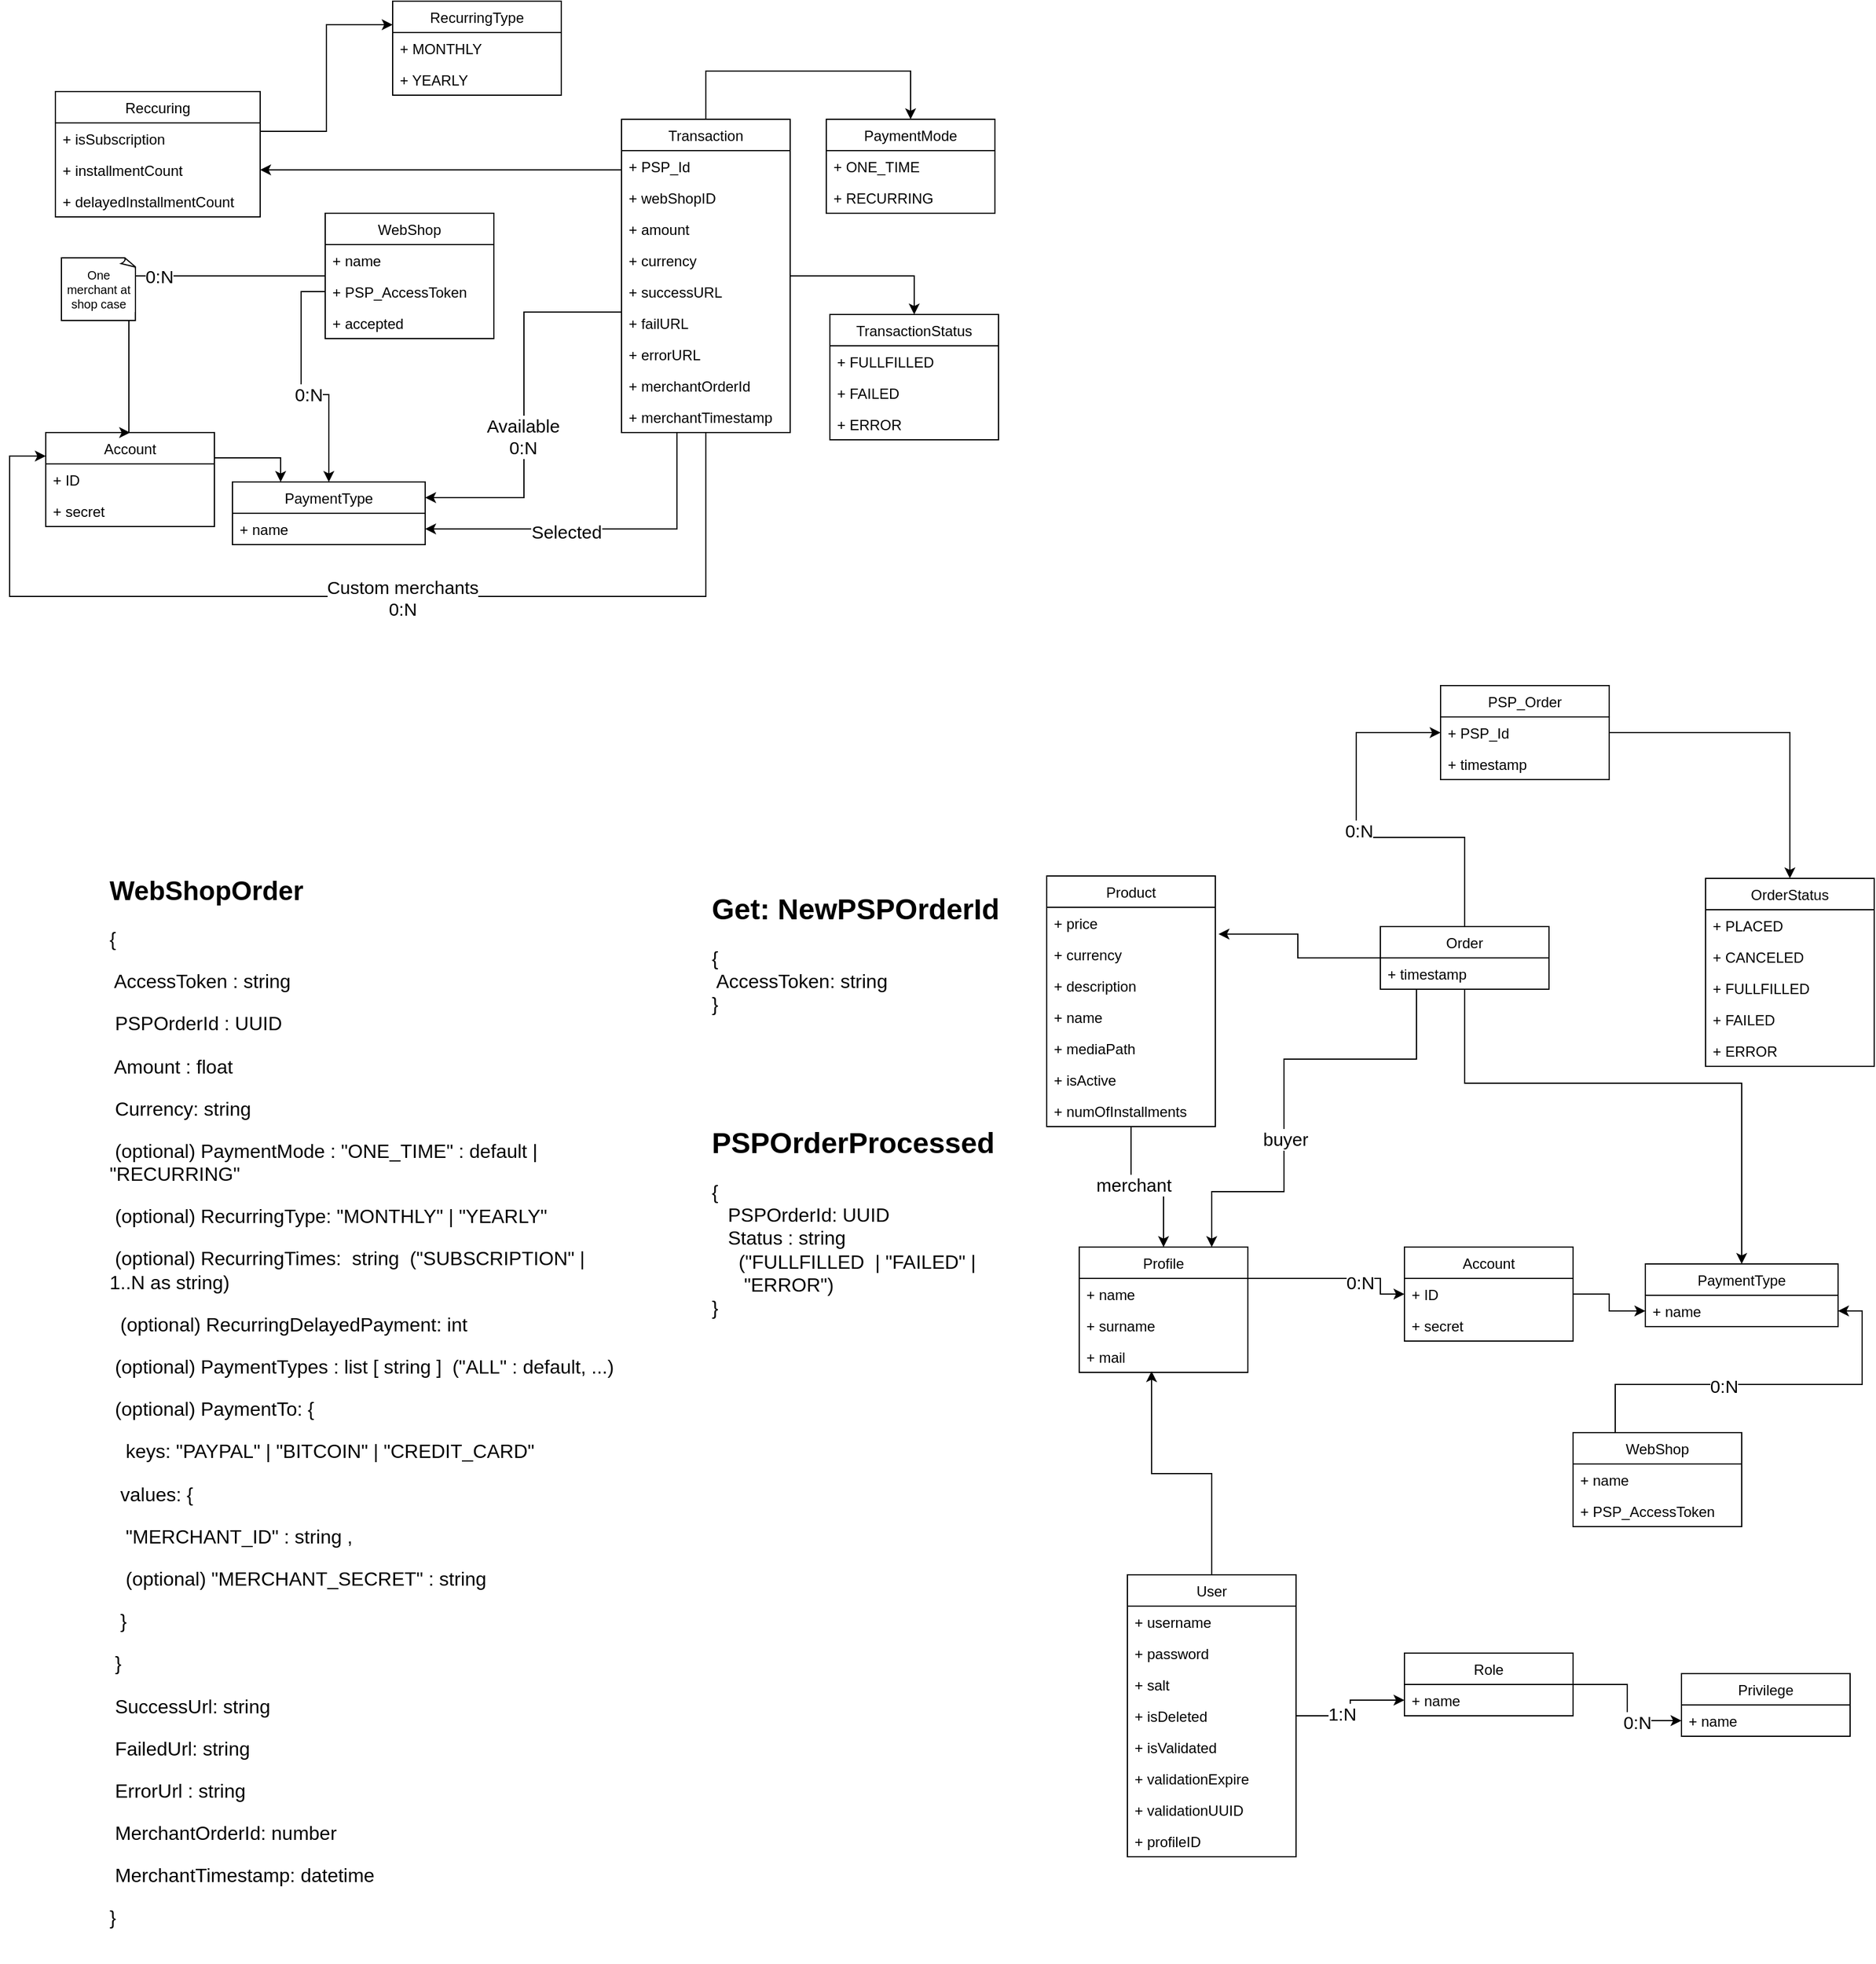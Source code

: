 <mxfile version="15.9.1" type="github">
  <diagram id="UKxVlfVYk1nAeU5848VA" name="Page-1">
    <mxGraphModel dx="1888" dy="1679" grid="0" gridSize="10" guides="1" tooltips="1" connect="1" arrows="1" fold="1" page="1" pageScale="1" pageWidth="850" pageHeight="1100" math="0" shadow="0">
      <root>
        <mxCell id="0" />
        <mxCell id="1" parent="0" />
        <mxCell id="n4Uc8F7M5s01xIE8nHh5-90" style="edgeStyle=orthogonalEdgeStyle;rounded=0;orthogonalLoop=1;jettySize=auto;html=1;entryX=0.5;entryY=0;entryDx=0;entryDy=0;fontSize=15;" parent="1" source="n4Uc8F7M5s01xIE8nHh5-1" target="n4Uc8F7M5s01xIE8nHh5-9" edge="1">
          <mxGeometry relative="1" as="geometry" />
        </mxCell>
        <mxCell id="n4Uc8F7M5s01xIE8nHh5-91" value="merchant" style="edgeLabel;html=1;align=center;verticalAlign=middle;resizable=0;points=[];fontSize=15;" parent="n4Uc8F7M5s01xIE8nHh5-90" vertex="1" connectable="0">
          <mxGeometry x="-0.185" y="2" relative="1" as="geometry">
            <mxPoint as="offset" />
          </mxGeometry>
        </mxCell>
        <mxCell id="n4Uc8F7M5s01xIE8nHh5-1" value="Product" style="swimlane;fontStyle=0;childLayout=stackLayout;horizontal=1;startSize=26;fillColor=none;horizontalStack=0;resizeParent=1;resizeParentMax=0;resizeLast=0;collapsible=1;marginBottom=0;" parent="1" vertex="1">
          <mxGeometry x="23" y="98" width="140" height="208" as="geometry" />
        </mxCell>
        <mxCell id="n4Uc8F7M5s01xIE8nHh5-2" value="+ price" style="text;strokeColor=none;fillColor=none;align=left;verticalAlign=top;spacingLeft=4;spacingRight=4;overflow=hidden;rotatable=0;points=[[0,0.5],[1,0.5]];portConstraint=eastwest;" parent="n4Uc8F7M5s01xIE8nHh5-1" vertex="1">
          <mxGeometry y="26" width="140" height="26" as="geometry" />
        </mxCell>
        <mxCell id="RvIA3ay3EjmCJ0zNyyc8-17" value="+ currency" style="text;strokeColor=none;fillColor=none;align=left;verticalAlign=top;spacingLeft=4;spacingRight=4;overflow=hidden;rotatable=0;points=[[0,0.5],[1,0.5]];portConstraint=eastwest;" parent="n4Uc8F7M5s01xIE8nHh5-1" vertex="1">
          <mxGeometry y="52" width="140" height="26" as="geometry" />
        </mxCell>
        <mxCell id="n4Uc8F7M5s01xIE8nHh5-3" value="+ description" style="text;strokeColor=none;fillColor=none;align=left;verticalAlign=top;spacingLeft=4;spacingRight=4;overflow=hidden;rotatable=0;points=[[0,0.5],[1,0.5]];portConstraint=eastwest;" parent="n4Uc8F7M5s01xIE8nHh5-1" vertex="1">
          <mxGeometry y="78" width="140" height="26" as="geometry" />
        </mxCell>
        <mxCell id="n4Uc8F7M5s01xIE8nHh5-4" value="+ name" style="text;strokeColor=none;fillColor=none;align=left;verticalAlign=top;spacingLeft=4;spacingRight=4;overflow=hidden;rotatable=0;points=[[0,0.5],[1,0.5]];portConstraint=eastwest;" parent="n4Uc8F7M5s01xIE8nHh5-1" vertex="1">
          <mxGeometry y="104" width="140" height="26" as="geometry" />
        </mxCell>
        <mxCell id="n4Uc8F7M5s01xIE8nHh5-30" value="+ mediaPath" style="text;strokeColor=none;fillColor=none;align=left;verticalAlign=top;spacingLeft=4;spacingRight=4;overflow=hidden;rotatable=0;points=[[0,0.5],[1,0.5]];portConstraint=eastwest;" parent="n4Uc8F7M5s01xIE8nHh5-1" vertex="1">
          <mxGeometry y="130" width="140" height="26" as="geometry" />
        </mxCell>
        <mxCell id="n4Uc8F7M5s01xIE8nHh5-31" value="+ isActive" style="text;strokeColor=none;fillColor=none;align=left;verticalAlign=top;spacingLeft=4;spacingRight=4;overflow=hidden;rotatable=0;points=[[0,0.5],[1,0.5]];portConstraint=eastwest;" parent="n4Uc8F7M5s01xIE8nHh5-1" vertex="1">
          <mxGeometry y="156" width="140" height="26" as="geometry" />
        </mxCell>
        <mxCell id="XW6CQLWC-AdJHHsQxZQ6-2" value="+ numOfInstallments" style="text;strokeColor=none;fillColor=none;align=left;verticalAlign=top;spacingLeft=4;spacingRight=4;overflow=hidden;rotatable=0;points=[[0,0.5],[1,0.5]];portConstraint=eastwest;" vertex="1" parent="n4Uc8F7M5s01xIE8nHh5-1">
          <mxGeometry y="182" width="140" height="26" as="geometry" />
        </mxCell>
        <mxCell id="n4Uc8F7M5s01xIE8nHh5-5" value="WebShop" style="swimlane;fontStyle=0;childLayout=stackLayout;horizontal=1;startSize=26;fillColor=none;horizontalStack=0;resizeParent=1;resizeParentMax=0;resizeLast=0;collapsible=1;marginBottom=0;" parent="1" vertex="1">
          <mxGeometry x="460" y="560" width="140" height="78" as="geometry" />
        </mxCell>
        <mxCell id="n4Uc8F7M5s01xIE8nHh5-6" value="+ name" style="text;strokeColor=none;fillColor=none;align=left;verticalAlign=top;spacingLeft=4;spacingRight=4;overflow=hidden;rotatable=0;points=[[0,0.5],[1,0.5]];portConstraint=eastwest;" parent="n4Uc8F7M5s01xIE8nHh5-5" vertex="1">
          <mxGeometry y="26" width="140" height="26" as="geometry" />
        </mxCell>
        <mxCell id="RvIA3ay3EjmCJ0zNyyc8-15" value="+ PSP_AccessToken" style="text;strokeColor=none;fillColor=none;align=left;verticalAlign=top;spacingLeft=4;spacingRight=4;overflow=hidden;rotatable=0;points=[[0,0.5],[1,0.5]];portConstraint=eastwest;" parent="n4Uc8F7M5s01xIE8nHh5-5" vertex="1">
          <mxGeometry y="52" width="140" height="26" as="geometry" />
        </mxCell>
        <mxCell id="n4Uc8F7M5s01xIE8nHh5-78" style="edgeStyle=orthogonalEdgeStyle;rounded=0;orthogonalLoop=1;jettySize=auto;html=1;entryX=0;entryY=0.5;entryDx=0;entryDy=0;" parent="1" source="n4Uc8F7M5s01xIE8nHh5-9" target="n4Uc8F7M5s01xIE8nHh5-25" edge="1">
          <mxGeometry relative="1" as="geometry">
            <Array as="points">
              <mxPoint x="300" y="432" />
            </Array>
          </mxGeometry>
        </mxCell>
        <mxCell id="n4Uc8F7M5s01xIE8nHh5-80" value="&lt;font style=&quot;font-size: 15px&quot;&gt;0:N&lt;/font&gt;" style="edgeLabel;html=1;align=center;verticalAlign=middle;resizable=0;points=[];" parent="n4Uc8F7M5s01xIE8nHh5-78" vertex="1" connectable="0">
          <mxGeometry x="0.291" y="-3" relative="1" as="geometry">
            <mxPoint as="offset" />
          </mxGeometry>
        </mxCell>
        <mxCell id="n4Uc8F7M5s01xIE8nHh5-9" value="Profile" style="swimlane;fontStyle=0;childLayout=stackLayout;horizontal=1;startSize=26;fillColor=none;horizontalStack=0;resizeParent=1;resizeParentMax=0;resizeLast=0;collapsible=1;marginBottom=0;" parent="1" vertex="1">
          <mxGeometry x="50" y="406" width="140" height="104" as="geometry" />
        </mxCell>
        <mxCell id="n4Uc8F7M5s01xIE8nHh5-10" value="+ name" style="text;strokeColor=none;fillColor=none;align=left;verticalAlign=top;spacingLeft=4;spacingRight=4;overflow=hidden;rotatable=0;points=[[0,0.5],[1,0.5]];portConstraint=eastwest;" parent="n4Uc8F7M5s01xIE8nHh5-9" vertex="1">
          <mxGeometry y="26" width="140" height="26" as="geometry" />
        </mxCell>
        <mxCell id="n4Uc8F7M5s01xIE8nHh5-11" value="+ surname" style="text;strokeColor=none;fillColor=none;align=left;verticalAlign=top;spacingLeft=4;spacingRight=4;overflow=hidden;rotatable=0;points=[[0,0.5],[1,0.5]];portConstraint=eastwest;" parent="n4Uc8F7M5s01xIE8nHh5-9" vertex="1">
          <mxGeometry y="52" width="140" height="26" as="geometry" />
        </mxCell>
        <mxCell id="n4Uc8F7M5s01xIE8nHh5-32" value="+ mail" style="text;strokeColor=none;fillColor=none;align=left;verticalAlign=top;spacingLeft=4;spacingRight=4;overflow=hidden;rotatable=0;points=[[0,0.5],[1,0.5]];portConstraint=eastwest;" parent="n4Uc8F7M5s01xIE8nHh5-9" vertex="1">
          <mxGeometry y="78" width="140" height="26" as="geometry" />
        </mxCell>
        <mxCell id="n4Uc8F7M5s01xIE8nHh5-93" style="edgeStyle=orthogonalEdgeStyle;rounded=0;orthogonalLoop=1;jettySize=auto;html=1;fontSize=15;" parent="1" source="n4Uc8F7M5s01xIE8nHh5-17" edge="1">
          <mxGeometry relative="1" as="geometry">
            <mxPoint x="160" y="406" as="targetPoint" />
            <Array as="points">
              <mxPoint x="330" y="250" />
              <mxPoint x="220" y="250" />
              <mxPoint x="220" y="360" />
              <mxPoint x="160" y="360" />
            </Array>
          </mxGeometry>
        </mxCell>
        <mxCell id="n4Uc8F7M5s01xIE8nHh5-94" value="buyer" style="edgeLabel;html=1;align=center;verticalAlign=middle;resizable=0;points=[];fontSize=15;" parent="n4Uc8F7M5s01xIE8nHh5-93" vertex="1" connectable="0">
          <mxGeometry x="0.218" y="1" relative="1" as="geometry">
            <mxPoint as="offset" />
          </mxGeometry>
        </mxCell>
        <mxCell id="n4Uc8F7M5s01xIE8nHh5-115" style="edgeStyle=orthogonalEdgeStyle;rounded=0;orthogonalLoop=1;jettySize=auto;html=1;entryX=0.5;entryY=0;entryDx=0;entryDy=0;fontSize=15;" parent="1" source="n4Uc8F7M5s01xIE8nHh5-17" target="n4Uc8F7M5s01xIE8nHh5-21" edge="1">
          <mxGeometry relative="1" as="geometry">
            <Array as="points">
              <mxPoint x="370" y="270" />
              <mxPoint x="600" y="270" />
            </Array>
          </mxGeometry>
        </mxCell>
        <mxCell id="5tpcHCuhw4KkP-4gjfUr-6" style="edgeStyle=orthogonalEdgeStyle;rounded=0;orthogonalLoop=1;jettySize=auto;html=1;entryX=0;entryY=0.5;entryDx=0;entryDy=0;" parent="1" source="n4Uc8F7M5s01xIE8nHh5-17" target="5tpcHCuhw4KkP-4gjfUr-2" edge="1">
          <mxGeometry relative="1" as="geometry">
            <Array as="points">
              <mxPoint x="370" y="66" />
              <mxPoint x="280" y="66" />
              <mxPoint x="280" y="-21" />
            </Array>
          </mxGeometry>
        </mxCell>
        <mxCell id="5tpcHCuhw4KkP-4gjfUr-7" value="&lt;font style=&quot;font-size: 15px&quot;&gt;0:N&lt;/font&gt;" style="edgeLabel;html=1;align=center;verticalAlign=middle;resizable=0;points=[];" parent="5tpcHCuhw4KkP-4gjfUr-6" vertex="1" connectable="0">
          <mxGeometry x="0.06" y="-2" relative="1" as="geometry">
            <mxPoint as="offset" />
          </mxGeometry>
        </mxCell>
        <mxCell id="XW6CQLWC-AdJHHsQxZQ6-3" style="edgeStyle=orthogonalEdgeStyle;rounded=0;orthogonalLoop=1;jettySize=auto;html=1;entryX=1.019;entryY=-0.146;entryDx=0;entryDy=0;entryPerimeter=0;" edge="1" parent="1" source="n4Uc8F7M5s01xIE8nHh5-17" target="RvIA3ay3EjmCJ0zNyyc8-17">
          <mxGeometry relative="1" as="geometry" />
        </mxCell>
        <mxCell id="n4Uc8F7M5s01xIE8nHh5-17" value="Order" style="swimlane;fontStyle=0;childLayout=stackLayout;horizontal=1;startSize=26;fillColor=none;horizontalStack=0;resizeParent=1;resizeParentMax=0;resizeLast=0;collapsible=1;marginBottom=0;" parent="1" vertex="1">
          <mxGeometry x="300" y="140" width="140" height="52" as="geometry" />
        </mxCell>
        <mxCell id="n4Uc8F7M5s01xIE8nHh5-18" value="+ timestamp" style="text;strokeColor=none;fillColor=none;align=left;verticalAlign=top;spacingLeft=4;spacingRight=4;overflow=hidden;rotatable=0;points=[[0,0.5],[1,0.5]];portConstraint=eastwest;" parent="n4Uc8F7M5s01xIE8nHh5-17" vertex="1">
          <mxGeometry y="26" width="140" height="26" as="geometry" />
        </mxCell>
        <mxCell id="n4Uc8F7M5s01xIE8nHh5-21" value="PaymentType" style="swimlane;fontStyle=0;childLayout=stackLayout;horizontal=1;startSize=26;fillColor=none;horizontalStack=0;resizeParent=1;resizeParentMax=0;resizeLast=0;collapsible=1;marginBottom=0;" parent="1" vertex="1">
          <mxGeometry x="520" y="420" width="160" height="52" as="geometry" />
        </mxCell>
        <mxCell id="n4Uc8F7M5s01xIE8nHh5-22" value="+ name" style="text;strokeColor=none;fillColor=none;align=left;verticalAlign=top;spacingLeft=4;spacingRight=4;overflow=hidden;rotatable=0;points=[[0,0.5],[1,0.5]];portConstraint=eastwest;" parent="n4Uc8F7M5s01xIE8nHh5-21" vertex="1">
          <mxGeometry y="26" width="160" height="26" as="geometry" />
        </mxCell>
        <mxCell id="n4Uc8F7M5s01xIE8nHh5-113" style="edgeStyle=orthogonalEdgeStyle;rounded=0;orthogonalLoop=1;jettySize=auto;html=1;entryX=0;entryY=0.5;entryDx=0;entryDy=0;fontSize=15;" parent="1" source="n4Uc8F7M5s01xIE8nHh5-25" target="n4Uc8F7M5s01xIE8nHh5-22" edge="1">
          <mxGeometry relative="1" as="geometry" />
        </mxCell>
        <mxCell id="n4Uc8F7M5s01xIE8nHh5-25" value="Account" style="swimlane;fontStyle=0;childLayout=stackLayout;horizontal=1;startSize=26;fillColor=none;horizontalStack=0;resizeParent=1;resizeParentMax=0;resizeLast=0;collapsible=1;marginBottom=0;" parent="1" vertex="1">
          <mxGeometry x="320" y="406" width="140" height="78" as="geometry" />
        </mxCell>
        <mxCell id="n4Uc8F7M5s01xIE8nHh5-26" value="+ ID" style="text;strokeColor=none;fillColor=none;align=left;verticalAlign=top;spacingLeft=4;spacingRight=4;overflow=hidden;rotatable=0;points=[[0,0.5],[1,0.5]];portConstraint=eastwest;" parent="n4Uc8F7M5s01xIE8nHh5-25" vertex="1">
          <mxGeometry y="26" width="140" height="26" as="geometry" />
        </mxCell>
        <mxCell id="RvIA3ay3EjmCJ0zNyyc8-16" value="+ secret" style="text;strokeColor=none;fillColor=none;align=left;verticalAlign=top;spacingLeft=4;spacingRight=4;overflow=hidden;rotatable=0;points=[[0,0.5],[1,0.5]];portConstraint=eastwest;" parent="n4Uc8F7M5s01xIE8nHh5-25" vertex="1">
          <mxGeometry y="52" width="140" height="26" as="geometry" />
        </mxCell>
        <mxCell id="n4Uc8F7M5s01xIE8nHh5-61" style="edgeStyle=orthogonalEdgeStyle;rounded=0;orthogonalLoop=1;jettySize=auto;html=1;entryX=0;entryY=0.5;entryDx=0;entryDy=0;" parent="1" source="n4Uc8F7M5s01xIE8nHh5-33" target="n4Uc8F7M5s01xIE8nHh5-38" edge="1">
          <mxGeometry relative="1" as="geometry" />
        </mxCell>
        <mxCell id="n4Uc8F7M5s01xIE8nHh5-112" value="1:N" style="edgeLabel;html=1;align=center;verticalAlign=middle;resizable=0;points=[];fontSize=15;" parent="n4Uc8F7M5s01xIE8nHh5-61" vertex="1" connectable="0">
          <mxGeometry x="-0.261" y="2" relative="1" as="geometry">
            <mxPoint as="offset" />
          </mxGeometry>
        </mxCell>
        <mxCell id="n4Uc8F7M5s01xIE8nHh5-77" style="edgeStyle=orthogonalEdgeStyle;rounded=0;orthogonalLoop=1;jettySize=auto;html=1;entryX=0.429;entryY=0.962;entryDx=0;entryDy=0;entryPerimeter=0;" parent="1" source="n4Uc8F7M5s01xIE8nHh5-33" target="n4Uc8F7M5s01xIE8nHh5-32" edge="1">
          <mxGeometry relative="1" as="geometry" />
        </mxCell>
        <mxCell id="n4Uc8F7M5s01xIE8nHh5-33" value="User" style="swimlane;fontStyle=0;childLayout=stackLayout;horizontal=1;startSize=26;fillColor=none;horizontalStack=0;resizeParent=1;resizeParentMax=0;resizeLast=0;collapsible=1;marginBottom=0;" parent="1" vertex="1">
          <mxGeometry x="90" y="678" width="140" height="234" as="geometry" />
        </mxCell>
        <mxCell id="n4Uc8F7M5s01xIE8nHh5-34" value="+ username" style="text;strokeColor=none;fillColor=none;align=left;verticalAlign=top;spacingLeft=4;spacingRight=4;overflow=hidden;rotatable=0;points=[[0,0.5],[1,0.5]];portConstraint=eastwest;" parent="n4Uc8F7M5s01xIE8nHh5-33" vertex="1">
          <mxGeometry y="26" width="140" height="26" as="geometry" />
        </mxCell>
        <mxCell id="n4Uc8F7M5s01xIE8nHh5-35" value="+ password" style="text;strokeColor=none;fillColor=none;align=left;verticalAlign=top;spacingLeft=4;spacingRight=4;overflow=hidden;rotatable=0;points=[[0,0.5],[1,0.5]];portConstraint=eastwest;" parent="n4Uc8F7M5s01xIE8nHh5-33" vertex="1">
          <mxGeometry y="52" width="140" height="26" as="geometry" />
        </mxCell>
        <mxCell id="n4Uc8F7M5s01xIE8nHh5-52" value="+ salt" style="text;strokeColor=none;fillColor=none;align=left;verticalAlign=top;spacingLeft=4;spacingRight=4;overflow=hidden;rotatable=0;points=[[0,0.5],[1,0.5]];portConstraint=eastwest;" parent="n4Uc8F7M5s01xIE8nHh5-33" vertex="1">
          <mxGeometry y="78" width="140" height="26" as="geometry" />
        </mxCell>
        <mxCell id="n4Uc8F7M5s01xIE8nHh5-36" value="+ isDeleted" style="text;strokeColor=none;fillColor=none;align=left;verticalAlign=top;spacingLeft=4;spacingRight=4;overflow=hidden;rotatable=0;points=[[0,0.5],[1,0.5]];portConstraint=eastwest;" parent="n4Uc8F7M5s01xIE8nHh5-33" vertex="1">
          <mxGeometry y="104" width="140" height="26" as="geometry" />
        </mxCell>
        <mxCell id="XW6CQLWC-AdJHHsQxZQ6-1" value="+ isValidated" style="text;strokeColor=none;fillColor=none;align=left;verticalAlign=top;spacingLeft=4;spacingRight=4;overflow=hidden;rotatable=0;points=[[0,0.5],[1,0.5]];portConstraint=eastwest;" vertex="1" parent="n4Uc8F7M5s01xIE8nHh5-33">
          <mxGeometry y="130" width="140" height="26" as="geometry" />
        </mxCell>
        <mxCell id="n4Uc8F7M5s01xIE8nHh5-53" value="+ validationExpire" style="text;strokeColor=none;fillColor=none;align=left;verticalAlign=top;spacingLeft=4;spacingRight=4;overflow=hidden;rotatable=0;points=[[0,0.5],[1,0.5]];portConstraint=eastwest;" parent="n4Uc8F7M5s01xIE8nHh5-33" vertex="1">
          <mxGeometry y="156" width="140" height="26" as="geometry" />
        </mxCell>
        <mxCell id="n4Uc8F7M5s01xIE8nHh5-54" value="+ validationUUID" style="text;strokeColor=none;fillColor=none;align=left;verticalAlign=top;spacingLeft=4;spacingRight=4;overflow=hidden;rotatable=0;points=[[0,0.5],[1,0.5]];portConstraint=eastwest;" parent="n4Uc8F7M5s01xIE8nHh5-33" vertex="1">
          <mxGeometry y="182" width="140" height="26" as="geometry" />
        </mxCell>
        <mxCell id="n4Uc8F7M5s01xIE8nHh5-67" value="+ profileID" style="text;strokeColor=none;fillColor=none;align=left;verticalAlign=top;spacingLeft=4;spacingRight=4;overflow=hidden;rotatable=0;points=[[0,0.5],[1,0.5]];portConstraint=eastwest;" parent="n4Uc8F7M5s01xIE8nHh5-33" vertex="1">
          <mxGeometry y="208" width="140" height="26" as="geometry" />
        </mxCell>
        <mxCell id="n4Uc8F7M5s01xIE8nHh5-60" style="edgeStyle=orthogonalEdgeStyle;rounded=0;orthogonalLoop=1;jettySize=auto;html=1;entryX=0;entryY=0.5;entryDx=0;entryDy=0;" parent="1" source="n4Uc8F7M5s01xIE8nHh5-37" target="n4Uc8F7M5s01xIE8nHh5-42" edge="1">
          <mxGeometry relative="1" as="geometry" />
        </mxCell>
        <mxCell id="n4Uc8F7M5s01xIE8nHh5-82" value="0:N" style="edgeLabel;html=1;align=center;verticalAlign=middle;resizable=0;points=[];fontSize=15;" parent="n4Uc8F7M5s01xIE8nHh5-60" vertex="1" connectable="0">
          <mxGeometry x="0.378" y="-1" relative="1" as="geometry">
            <mxPoint as="offset" />
          </mxGeometry>
        </mxCell>
        <mxCell id="n4Uc8F7M5s01xIE8nHh5-37" value="Role" style="swimlane;fontStyle=0;childLayout=stackLayout;horizontal=1;startSize=26;fillColor=none;horizontalStack=0;resizeParent=1;resizeParentMax=0;resizeLast=0;collapsible=1;marginBottom=0;" parent="1" vertex="1">
          <mxGeometry x="320" y="743" width="140" height="52" as="geometry" />
        </mxCell>
        <mxCell id="n4Uc8F7M5s01xIE8nHh5-38" value="+ name" style="text;strokeColor=none;fillColor=none;align=left;verticalAlign=top;spacingLeft=4;spacingRight=4;overflow=hidden;rotatable=0;points=[[0,0.5],[1,0.5]];portConstraint=eastwest;" parent="n4Uc8F7M5s01xIE8nHh5-37" vertex="1">
          <mxGeometry y="26" width="140" height="26" as="geometry" />
        </mxCell>
        <mxCell id="n4Uc8F7M5s01xIE8nHh5-41" value="Privilege" style="swimlane;fontStyle=0;childLayout=stackLayout;horizontal=1;startSize=26;fillColor=none;horizontalStack=0;resizeParent=1;resizeParentMax=0;resizeLast=0;collapsible=1;marginBottom=0;" parent="1" vertex="1">
          <mxGeometry x="550" y="760" width="140" height="52" as="geometry" />
        </mxCell>
        <mxCell id="n4Uc8F7M5s01xIE8nHh5-42" value="+ name" style="text;strokeColor=none;fillColor=none;align=left;verticalAlign=top;spacingLeft=4;spacingRight=4;overflow=hidden;rotatable=0;points=[[0,0.5],[1,0.5]];portConstraint=eastwest;" parent="n4Uc8F7M5s01xIE8nHh5-41" vertex="1">
          <mxGeometry y="26" width="140" height="26" as="geometry" />
        </mxCell>
        <mxCell id="n4Uc8F7M5s01xIE8nHh5-95" value="OrderStatus" style="swimlane;fontStyle=0;childLayout=stackLayout;horizontal=1;startSize=26;fillColor=none;horizontalStack=0;resizeParent=1;resizeParentMax=0;resizeLast=0;collapsible=1;marginBottom=0;fontSize=12;" parent="1" vertex="1">
          <mxGeometry x="570" y="100" width="140" height="156" as="geometry" />
        </mxCell>
        <mxCell id="n4Uc8F7M5s01xIE8nHh5-96" value="+ PLACED" style="text;strokeColor=none;fillColor=none;align=left;verticalAlign=top;spacingLeft=4;spacingRight=4;overflow=hidden;rotatable=0;points=[[0,0.5],[1,0.5]];portConstraint=eastwest;fontSize=12;" parent="n4Uc8F7M5s01xIE8nHh5-95" vertex="1">
          <mxGeometry y="26" width="140" height="26" as="geometry" />
        </mxCell>
        <mxCell id="n4Uc8F7M5s01xIE8nHh5-98" value="+ CANCELED" style="text;strokeColor=none;fillColor=none;align=left;verticalAlign=top;spacingLeft=4;spacingRight=4;overflow=hidden;rotatable=0;points=[[0,0.5],[1,0.5]];portConstraint=eastwest;fontSize=12;" parent="n4Uc8F7M5s01xIE8nHh5-95" vertex="1">
          <mxGeometry y="52" width="140" height="26" as="geometry" />
        </mxCell>
        <mxCell id="n4Uc8F7M5s01xIE8nHh5-97" value="+ FULLFILLED" style="text;strokeColor=none;fillColor=none;align=left;verticalAlign=top;spacingLeft=4;spacingRight=4;overflow=hidden;rotatable=0;points=[[0,0.5],[1,0.5]];portConstraint=eastwest;fontSize=12;" parent="n4Uc8F7M5s01xIE8nHh5-95" vertex="1">
          <mxGeometry y="78" width="140" height="26" as="geometry" />
        </mxCell>
        <mxCell id="RvIA3ay3EjmCJ0zNyyc8-18" value="+ FAILED" style="text;strokeColor=none;fillColor=none;align=left;verticalAlign=top;spacingLeft=4;spacingRight=4;overflow=hidden;rotatable=0;points=[[0,0.5],[1,0.5]];portConstraint=eastwest;fontSize=12;" parent="n4Uc8F7M5s01xIE8nHh5-95" vertex="1">
          <mxGeometry y="104" width="140" height="26" as="geometry" />
        </mxCell>
        <mxCell id="RvIA3ay3EjmCJ0zNyyc8-22" value="+ ERROR" style="text;strokeColor=none;fillColor=none;align=left;verticalAlign=top;spacingLeft=4;spacingRight=4;overflow=hidden;rotatable=0;points=[[0,0.5],[1,0.5]];portConstraint=eastwest;fontSize=12;" parent="n4Uc8F7M5s01xIE8nHh5-95" vertex="1">
          <mxGeometry y="130" width="140" height="26" as="geometry" />
        </mxCell>
        <mxCell id="n4Uc8F7M5s01xIE8nHh5-114" style="edgeStyle=orthogonalEdgeStyle;rounded=0;orthogonalLoop=1;jettySize=auto;html=1;entryX=1;entryY=0.5;entryDx=0;entryDy=0;fontSize=15;exitX=0.25;exitY=0;exitDx=0;exitDy=0;" parent="1" source="n4Uc8F7M5s01xIE8nHh5-5" target="n4Uc8F7M5s01xIE8nHh5-22" edge="1">
          <mxGeometry relative="1" as="geometry">
            <Array as="points">
              <mxPoint x="495" y="520" />
              <mxPoint x="700" y="520" />
              <mxPoint x="700" y="459" />
            </Array>
          </mxGeometry>
        </mxCell>
        <mxCell id="n4Uc8F7M5s01xIE8nHh5-117" value="0:N" style="edgeLabel;html=1;align=center;verticalAlign=middle;resizable=0;points=[];fontSize=15;" parent="n4Uc8F7M5s01xIE8nHh5-114" vertex="1" connectable="0">
          <mxGeometry x="-0.202" y="-1" relative="1" as="geometry">
            <mxPoint as="offset" />
          </mxGeometry>
        </mxCell>
        <mxCell id="RvIA3ay3EjmCJ0zNyyc8-10" value="&lt;h1&gt;&lt;font style=&quot;font-size: 22px&quot;&gt;WebShopOrder&amp;nbsp;&lt;/font&gt;&lt;/h1&gt;&lt;p style=&quot;font-size: 16px&quot;&gt;&lt;font style=&quot;font-size: 16px&quot;&gt;{&lt;/font&gt;&lt;/p&gt;&lt;p style=&quot;font-size: 16px&quot;&gt;&lt;font style=&quot;font-size: 16px&quot;&gt;&lt;span style=&quot;white-space: pre&quot;&gt; &lt;/span&gt;AccessToken : string&lt;br&gt;&lt;/font&gt;&lt;/p&gt;&lt;p style=&quot;font-size: 16px&quot;&gt;&lt;font style=&quot;font-size: 16px&quot;&gt;&lt;span style=&quot;white-space: pre&quot;&gt; &lt;/span&gt;PSPOrderId : UUID&lt;br&gt;&lt;/font&gt;&lt;/p&gt;&lt;p style=&quot;font-size: 16px&quot;&gt;&lt;span style=&quot;white-space: pre&quot;&gt; &lt;/span&gt;Amount : float&lt;br&gt;&lt;/p&gt;&lt;p style=&quot;font-size: 16px&quot;&gt;&lt;span style=&quot;white-space: pre&quot;&gt; &lt;/span&gt;Currency: string&lt;br&gt;&lt;/p&gt;&lt;p style=&quot;font-size: 16px&quot;&gt;&lt;span style=&quot;white-space: pre&quot;&gt; &lt;/span&gt;(optional) PaymentMode : &quot;ONE_TIME&quot; : default | &quot;RECURRING&quot;&amp;nbsp;&lt;br&gt;&lt;/p&gt;&lt;p style=&quot;font-size: 16px&quot;&gt;&lt;span style=&quot;white-space: pre&quot;&gt; &lt;/span&gt;(optional) RecurringType: &quot;MONTHLY&quot; |&amp;nbsp;&lt;span&gt;&quot;YEARLY&quot;&lt;/span&gt;&lt;/p&gt;&lt;p style=&quot;font-size: 16px&quot;&gt;&lt;span&gt;&lt;span style=&quot;white-space: pre&quot;&gt; &lt;/span&gt;(optional) RecurringTimes:&amp;nbsp; string &lt;span style=&quot;white-space: pre&quot;&gt; &lt;/span&gt;(&quot;SUBSCRIPTION&quot; |&amp;nbsp; 1..N as string)&lt;br&gt;&lt;/span&gt;&lt;/p&gt;&lt;p style=&quot;font-size: 16px&quot;&gt;&lt;span&gt;&amp;nbsp; (optional) RecurringDelayedPayment: int&amp;nbsp;&lt;/span&gt;&lt;/p&gt;&lt;p style=&quot;font-size: 16px&quot;&gt;&lt;span&gt;&lt;span style=&quot;white-space: pre&quot;&gt; &lt;/span&gt;(optional) PaymentTypes : list [ string ] &lt;span style=&quot;white-space: pre&quot;&gt; &lt;/span&gt;(&quot;ALL&quot; : default, ...)&lt;/span&gt;&lt;/p&gt;&lt;p style=&quot;font-size: 16px&quot;&gt;&lt;span&gt;&lt;span style=&quot;white-space: pre&quot;&gt; &lt;/span&gt;(optional) PaymentTo: {&lt;br&gt;&lt;/span&gt;&lt;/p&gt;&lt;p style=&quot;font-size: 16px&quot;&gt;&lt;span&gt;&lt;span style=&quot;white-space: pre&quot;&gt; &lt;/span&gt;&lt;span style=&quot;white-space: pre&quot;&gt; &lt;/span&gt;&amp;nbsp;keys: &quot;PAYPAL&quot; | &quot;BITCOIN&quot; | &quot;CREDIT_CARD&quot;&lt;br&gt;&lt;/span&gt;&lt;/p&gt;&lt;p style=&quot;font-size: 16px&quot;&gt;&lt;span&gt;&lt;span style=&quot;white-space: pre&quot;&gt; &lt;/span&gt;&lt;span style=&quot;white-space: pre&quot;&gt; &lt;/span&gt;values: {&lt;br&gt;&lt;/span&gt;&lt;/p&gt;&lt;p style=&quot;font-size: 16px&quot;&gt;&lt;span&gt;&lt;span style=&quot;white-space: pre&quot;&gt; &lt;/span&gt;&lt;span style=&quot;white-space: pre&quot;&gt; &lt;/span&gt;&lt;span style=&quot;white-space: pre&quot;&gt; &lt;/span&gt;&quot;MERCHANT_ID&quot; : string ,&lt;br&gt;&lt;/span&gt;&lt;/p&gt;&lt;p style=&quot;font-size: 16px&quot;&gt;&lt;span&gt;&lt;span style=&quot;white-space: pre&quot;&gt; &lt;/span&gt;&lt;span style=&quot;white-space: pre&quot;&gt; &lt;/span&gt;&lt;span style=&quot;white-space: pre&quot;&gt; &lt;/span&gt;(optional) &quot;MERCHANT_SECRET&quot; : string&lt;br&gt;&lt;/span&gt;&lt;/p&gt;&lt;p style=&quot;font-size: 16px&quot;&gt;&lt;span&gt;&lt;span style=&quot;white-space: pre&quot;&gt; &lt;/span&gt;&lt;span style=&quot;white-space: pre&quot;&gt; &lt;/span&gt;}&lt;br&gt;&lt;/span&gt;&lt;/p&gt;&lt;p style=&quot;font-size: 16px&quot;&gt;&lt;span&gt;&lt;span style=&quot;white-space: pre&quot;&gt; &lt;/span&gt;}&lt;br&gt;&lt;/span&gt;&lt;/p&gt;&lt;p style=&quot;font-size: 16px&quot;&gt;&lt;span&gt;&lt;span style=&quot;white-space: pre&quot;&gt; &lt;/span&gt;SuccessUrl: string&lt;br&gt;&lt;/span&gt;&lt;/p&gt;&lt;p style=&quot;font-size: 16px&quot;&gt;&lt;span&gt;&lt;span style=&quot;white-space: pre&quot;&gt; &lt;/span&gt;FailedUrl: string&lt;br&gt;&lt;/span&gt;&lt;/p&gt;&lt;p style=&quot;font-size: 16px&quot;&gt;&lt;span&gt;&lt;span style=&quot;white-space: pre&quot;&gt; &lt;/span&gt;ErrorUrl : string&lt;br&gt;&lt;/span&gt;&lt;/p&gt;&lt;p style=&quot;font-size: 16px&quot;&gt;&lt;span&gt;&lt;span style=&quot;white-space: pre&quot;&gt; &lt;/span&gt;MerchantOrderId: number&lt;br&gt;&lt;/span&gt;&lt;/p&gt;&lt;p style=&quot;font-size: 16px&quot;&gt;&lt;span&gt;&lt;span style=&quot;white-space: pre&quot;&gt; &lt;/span&gt;MerchantTimestamp: datetime&lt;br&gt;&lt;/span&gt;&lt;/p&gt;&lt;p style=&quot;font-size: 16px&quot;&gt;&lt;font style=&quot;font-size: 16px&quot;&gt;}&lt;/font&gt;&lt;/p&gt;" style="text;html=1;strokeColor=none;fillColor=none;spacing=5;spacingTop=-20;whiteSpace=wrap;overflow=hidden;rounded=0;" parent="1" vertex="1">
          <mxGeometry x="-760" y="90" width="430" height="910" as="geometry" />
        </mxCell>
        <mxCell id="RvIA3ay3EjmCJ0zNyyc8-11" value="&lt;h1 style=&quot;font-size: 24px&quot;&gt;Get: NewPSPOrderId&lt;/h1&gt;&lt;div&gt;{&lt;/div&gt;&lt;div&gt;&lt;span style=&quot;white-space: pre&quot;&gt; &lt;/span&gt;AccessToken: string&lt;br&gt;&lt;/div&gt;&lt;div&gt;}&lt;/div&gt;" style="text;html=1;strokeColor=none;fillColor=none;spacing=5;spacingTop=-20;whiteSpace=wrap;overflow=hidden;rounded=0;fontSize=16;" parent="1" vertex="1">
          <mxGeometry x="-260" y="106" width="250" height="134" as="geometry" />
        </mxCell>
        <mxCell id="RvIA3ay3EjmCJ0zNyyc8-13" value="&lt;h1 style=&quot;font-size: 24px&quot;&gt;PSPOrderProcessed&lt;/h1&gt;&lt;div&gt;{&lt;/div&gt;&lt;div&gt;&lt;span style=&quot;white-space: pre&quot;&gt;   &lt;/span&gt;PSPOrderId: UUID&lt;br&gt;&lt;/div&gt;&lt;div&gt;&lt;span style=&quot;white-space: pre&quot;&gt;   &lt;/span&gt;Status : string &lt;span style=&quot;white-space: pre&quot;&gt;     &lt;/span&gt;(&quot;FULLFILLED&amp;nbsp;&amp;nbsp;|&amp;nbsp;&quot;FAILED&quot; | &lt;span style=&quot;white-space: pre&quot;&gt; &lt;/span&gt;&lt;span style=&quot;white-space: pre&quot;&gt;     &lt;/span&gt;&quot;ERROR&quot;)&lt;/div&gt;&lt;div&gt;}&lt;/div&gt;" style="text;html=1;strokeColor=none;fillColor=none;spacing=5;spacingTop=-20;whiteSpace=wrap;overflow=hidden;rounded=0;fontSize=16;" parent="1" vertex="1">
          <mxGeometry x="-260" y="300" width="260" height="180" as="geometry" />
        </mxCell>
        <mxCell id="5tpcHCuhw4KkP-4gjfUr-5" style="edgeStyle=orthogonalEdgeStyle;rounded=0;orthogonalLoop=1;jettySize=auto;html=1;entryX=0.5;entryY=0;entryDx=0;entryDy=0;" parent="1" source="5tpcHCuhw4KkP-4gjfUr-1" target="n4Uc8F7M5s01xIE8nHh5-95" edge="1">
          <mxGeometry relative="1" as="geometry" />
        </mxCell>
        <mxCell id="5tpcHCuhw4KkP-4gjfUr-1" value="PSP_Order" style="swimlane;fontStyle=0;childLayout=stackLayout;horizontal=1;startSize=26;fillColor=none;horizontalStack=0;resizeParent=1;resizeParentMax=0;resizeLast=0;collapsible=1;marginBottom=0;" parent="1" vertex="1">
          <mxGeometry x="350" y="-60" width="140" height="78" as="geometry" />
        </mxCell>
        <mxCell id="5tpcHCuhw4KkP-4gjfUr-2" value="+ PSP_Id" style="text;strokeColor=none;fillColor=none;align=left;verticalAlign=top;spacingLeft=4;spacingRight=4;overflow=hidden;rotatable=0;points=[[0,0.5],[1,0.5]];portConstraint=eastwest;" parent="5tpcHCuhw4KkP-4gjfUr-1" vertex="1">
          <mxGeometry y="26" width="140" height="26" as="geometry" />
        </mxCell>
        <mxCell id="5tpcHCuhw4KkP-4gjfUr-8" value="+ timestamp" style="text;strokeColor=none;fillColor=none;align=left;verticalAlign=top;spacingLeft=4;spacingRight=4;overflow=hidden;rotatable=0;points=[[0,0.5],[1,0.5]];portConstraint=eastwest;" parent="5tpcHCuhw4KkP-4gjfUr-1" vertex="1">
          <mxGeometry y="52" width="140" height="26" as="geometry" />
        </mxCell>
        <mxCell id="5tpcHCuhw4KkP-4gjfUr-38" style="edgeStyle=orthogonalEdgeStyle;rounded=0;orthogonalLoop=1;jettySize=auto;html=1;entryX=0.5;entryY=0;entryDx=0;entryDy=0;fontSize=15;" parent="1" source="5tpcHCuhw4KkP-4gjfUr-20" target="5tpcHCuhw4KkP-4gjfUr-33" edge="1">
          <mxGeometry relative="1" as="geometry">
            <Array as="points">
              <mxPoint x="-739" y="-400" />
              <mxPoint x="-739" y="-270" />
            </Array>
          </mxGeometry>
        </mxCell>
        <mxCell id="5tpcHCuhw4KkP-4gjfUr-41" value="0:N" style="edgeLabel;html=1;align=center;verticalAlign=middle;resizable=0;points=[];fontSize=15;" parent="5tpcHCuhw4KkP-4gjfUr-38" vertex="1" connectable="0">
          <mxGeometry x="0.103" y="3" relative="1" as="geometry">
            <mxPoint x="24" y="-3" as="offset" />
          </mxGeometry>
        </mxCell>
        <mxCell id="5tpcHCuhw4KkP-4gjfUr-20" value="WebShop" style="swimlane;fontStyle=0;childLayout=stackLayout;horizontal=1;startSize=26;fillColor=none;horizontalStack=0;resizeParent=1;resizeParentMax=0;resizeLast=0;collapsible=1;marginBottom=0;" parent="1" vertex="1">
          <mxGeometry x="-576" y="-452" width="140" height="104" as="geometry" />
        </mxCell>
        <mxCell id="5tpcHCuhw4KkP-4gjfUr-21" value="+ name" style="text;strokeColor=none;fillColor=none;align=left;verticalAlign=top;spacingLeft=4;spacingRight=4;overflow=hidden;rotatable=0;points=[[0,0.5],[1,0.5]];portConstraint=eastwest;" parent="5tpcHCuhw4KkP-4gjfUr-20" vertex="1">
          <mxGeometry y="26" width="140" height="26" as="geometry" />
        </mxCell>
        <mxCell id="5tpcHCuhw4KkP-4gjfUr-22" value="+ PSP_AccessToken" style="text;strokeColor=none;fillColor=none;align=left;verticalAlign=top;spacingLeft=4;spacingRight=4;overflow=hidden;rotatable=0;points=[[0,0.5],[1,0.5]];portConstraint=eastwest;" parent="5tpcHCuhw4KkP-4gjfUr-20" vertex="1">
          <mxGeometry y="52" width="140" height="26" as="geometry" />
        </mxCell>
        <mxCell id="5tpcHCuhw4KkP-4gjfUr-28" value="+ accepted" style="text;strokeColor=none;fillColor=none;align=left;verticalAlign=top;spacingLeft=4;spacingRight=4;overflow=hidden;rotatable=0;points=[[0,0.5],[1,0.5]];portConstraint=eastwest;" parent="5tpcHCuhw4KkP-4gjfUr-20" vertex="1">
          <mxGeometry y="78" width="140" height="26" as="geometry" />
        </mxCell>
        <mxCell id="5tpcHCuhw4KkP-4gjfUr-23" value="PaymentType" style="swimlane;fontStyle=0;childLayout=stackLayout;horizontal=1;startSize=26;fillColor=none;horizontalStack=0;resizeParent=1;resizeParentMax=0;resizeLast=0;collapsible=1;marginBottom=0;" parent="1" vertex="1">
          <mxGeometry x="-653" y="-229" width="160" height="52" as="geometry" />
        </mxCell>
        <mxCell id="5tpcHCuhw4KkP-4gjfUr-24" value="+ name" style="text;strokeColor=none;fillColor=none;align=left;verticalAlign=top;spacingLeft=4;spacingRight=4;overflow=hidden;rotatable=0;points=[[0,0.5],[1,0.5]];portConstraint=eastwest;" parent="5tpcHCuhw4KkP-4gjfUr-23" vertex="1">
          <mxGeometry y="26" width="160" height="26" as="geometry" />
        </mxCell>
        <mxCell id="5tpcHCuhw4KkP-4gjfUr-37" style="edgeStyle=orthogonalEdgeStyle;rounded=0;orthogonalLoop=1;jettySize=auto;html=1;entryX=0.5;entryY=0;entryDx=0;entryDy=0;fontSize=15;exitX=0;exitY=0.5;exitDx=0;exitDy=0;" parent="1" source="5tpcHCuhw4KkP-4gjfUr-22" target="5tpcHCuhw4KkP-4gjfUr-23" edge="1">
          <mxGeometry relative="1" as="geometry" />
        </mxCell>
        <mxCell id="5tpcHCuhw4KkP-4gjfUr-40" value="0:N" style="edgeLabel;html=1;align=center;verticalAlign=middle;resizable=0;points=[];fontSize=15;" parent="5tpcHCuhw4KkP-4gjfUr-37" vertex="1" connectable="0">
          <mxGeometry x="0.111" y="1" relative="1" as="geometry">
            <mxPoint as="offset" />
          </mxGeometry>
        </mxCell>
        <mxCell id="TuZyZvMdHe7y83aA_wXq-3" style="edgeStyle=orthogonalEdgeStyle;rounded=0;orthogonalLoop=1;jettySize=auto;html=1;entryX=0.25;entryY=0;entryDx=0;entryDy=0;" parent="1" source="5tpcHCuhw4KkP-4gjfUr-33" target="5tpcHCuhw4KkP-4gjfUr-23" edge="1">
          <mxGeometry relative="1" as="geometry">
            <Array as="points">
              <mxPoint x="-613" y="-249" />
            </Array>
          </mxGeometry>
        </mxCell>
        <mxCell id="5tpcHCuhw4KkP-4gjfUr-33" value="Account" style="swimlane;fontStyle=0;childLayout=stackLayout;horizontal=1;startSize=26;fillColor=none;horizontalStack=0;resizeParent=1;resizeParentMax=0;resizeLast=0;collapsible=1;marginBottom=0;" parent="1" vertex="1">
          <mxGeometry x="-808" y="-270" width="140" height="78" as="geometry" />
        </mxCell>
        <mxCell id="5tpcHCuhw4KkP-4gjfUr-34" value="+ ID" style="text;strokeColor=none;fillColor=none;align=left;verticalAlign=top;spacingLeft=4;spacingRight=4;overflow=hidden;rotatable=0;points=[[0,0.5],[1,0.5]];portConstraint=eastwest;" parent="5tpcHCuhw4KkP-4gjfUr-33" vertex="1">
          <mxGeometry y="26" width="140" height="26" as="geometry" />
        </mxCell>
        <mxCell id="5tpcHCuhw4KkP-4gjfUr-35" value="+ secret" style="text;strokeColor=none;fillColor=none;align=left;verticalAlign=top;spacingLeft=4;spacingRight=4;overflow=hidden;rotatable=0;points=[[0,0.5],[1,0.5]];portConstraint=eastwest;" parent="5tpcHCuhw4KkP-4gjfUr-33" vertex="1">
          <mxGeometry y="52" width="140" height="26" as="geometry" />
        </mxCell>
        <mxCell id="5tpcHCuhw4KkP-4gjfUr-66" style="edgeStyle=orthogonalEdgeStyle;rounded=0;orthogonalLoop=1;jettySize=auto;html=1;entryX=0.5;entryY=0;entryDx=0;entryDy=0;fontSize=12;" parent="1" source="5tpcHCuhw4KkP-4gjfUr-43" target="5tpcHCuhw4KkP-4gjfUr-62" edge="1">
          <mxGeometry relative="1" as="geometry">
            <Array as="points">
              <mxPoint x="-260" y="-570" />
              <mxPoint x="-90" y="-570" />
            </Array>
          </mxGeometry>
        </mxCell>
        <mxCell id="5tpcHCuhw4KkP-4gjfUr-77" style="edgeStyle=orthogonalEdgeStyle;rounded=0;orthogonalLoop=1;jettySize=auto;html=1;entryX=1;entryY=0.5;entryDx=0;entryDy=0;fontSize=12;" parent="1" source="5tpcHCuhw4KkP-4gjfUr-43" target="5tpcHCuhw4KkP-4gjfUr-74" edge="1">
          <mxGeometry relative="1" as="geometry">
            <Array as="points">
              <mxPoint x="-420" y="-488" />
              <mxPoint x="-420" y="-488" />
            </Array>
          </mxGeometry>
        </mxCell>
        <mxCell id="TuZyZvMdHe7y83aA_wXq-4" style="edgeStyle=orthogonalEdgeStyle;rounded=0;orthogonalLoop=1;jettySize=auto;html=1;entryX=1;entryY=0.25;entryDx=0;entryDy=0;" parent="1" source="5tpcHCuhw4KkP-4gjfUr-43" target="5tpcHCuhw4KkP-4gjfUr-23" edge="1">
          <mxGeometry relative="1" as="geometry">
            <Array as="points">
              <mxPoint x="-411" y="-370" />
              <mxPoint x="-411" y="-216" />
            </Array>
          </mxGeometry>
        </mxCell>
        <mxCell id="TuZyZvMdHe7y83aA_wXq-5" value="&lt;font style=&quot;font-size: 15px&quot;&gt;Available&lt;br&gt;0:N&lt;/font&gt;" style="edgeLabel;html=1;align=center;verticalAlign=middle;resizable=0;points=[];" parent="TuZyZvMdHe7y83aA_wXq-4" vertex="1" connectable="0">
          <mxGeometry x="0.158" y="-2" relative="1" as="geometry">
            <mxPoint x="1" as="offset" />
          </mxGeometry>
        </mxCell>
        <mxCell id="TuZyZvMdHe7y83aA_wXq-6" style="edgeStyle=orthogonalEdgeStyle;rounded=0;orthogonalLoop=1;jettySize=auto;html=1;entryX=1;entryY=0.5;entryDx=0;entryDy=0;fontSize=15;" parent="1" source="5tpcHCuhw4KkP-4gjfUr-43" target="5tpcHCuhw4KkP-4gjfUr-24" edge="1">
          <mxGeometry relative="1" as="geometry">
            <Array as="points">
              <mxPoint x="-284" y="-190" />
            </Array>
          </mxGeometry>
        </mxCell>
        <mxCell id="TuZyZvMdHe7y83aA_wXq-7" value="Selected" style="edgeLabel;html=1;align=center;verticalAlign=middle;resizable=0;points=[];fontSize=15;" parent="TuZyZvMdHe7y83aA_wXq-6" vertex="1" connectable="0">
          <mxGeometry x="0.191" y="2" relative="1" as="geometry">
            <mxPoint as="offset" />
          </mxGeometry>
        </mxCell>
        <mxCell id="TuZyZvMdHe7y83aA_wXq-12" style="edgeStyle=orthogonalEdgeStyle;rounded=0;orthogonalLoop=1;jettySize=auto;html=1;entryX=0;entryY=0.25;entryDx=0;entryDy=0;fontSize=12;" parent="1" source="5tpcHCuhw4KkP-4gjfUr-43" target="5tpcHCuhw4KkP-4gjfUr-33" edge="1">
          <mxGeometry relative="1" as="geometry">
            <Array as="points">
              <mxPoint x="-260" y="-134" />
              <mxPoint x="-838" y="-134" />
              <mxPoint x="-838" y="-250" />
            </Array>
          </mxGeometry>
        </mxCell>
        <mxCell id="TuZyZvMdHe7y83aA_wXq-13" value="&lt;font style=&quot;font-size: 15px&quot;&gt;Custom merchants&lt;br&gt;0:N&lt;/font&gt;" style="edgeLabel;html=1;align=center;verticalAlign=middle;resizable=0;points=[];fontSize=12;" parent="TuZyZvMdHe7y83aA_wXq-12" vertex="1" connectable="0">
          <mxGeometry x="-0.097" y="1" relative="1" as="geometry">
            <mxPoint as="offset" />
          </mxGeometry>
        </mxCell>
        <mxCell id="TuZyZvMdHe7y83aA_wXq-25" style="edgeStyle=orthogonalEdgeStyle;rounded=0;orthogonalLoop=1;jettySize=auto;html=1;entryX=0.5;entryY=0;entryDx=0;entryDy=0;fontSize=10;fontColor=#FFFFFF;" parent="1" source="5tpcHCuhw4KkP-4gjfUr-43" target="TuZyZvMdHe7y83aA_wXq-19" edge="1">
          <mxGeometry relative="1" as="geometry" />
        </mxCell>
        <mxCell id="5tpcHCuhw4KkP-4gjfUr-43" value="Transaction" style="swimlane;fontStyle=0;childLayout=stackLayout;horizontal=1;startSize=26;fillColor=none;horizontalStack=0;resizeParent=1;resizeParentMax=0;resizeLast=0;collapsible=1;marginBottom=0;fontSize=12;" parent="1" vertex="1">
          <mxGeometry x="-330" y="-530" width="140" height="260" as="geometry" />
        </mxCell>
        <mxCell id="5tpcHCuhw4KkP-4gjfUr-47" value="+ PSP_Id" style="text;strokeColor=none;fillColor=none;align=left;verticalAlign=top;spacingLeft=4;spacingRight=4;overflow=hidden;rotatable=0;points=[[0,0.5],[1,0.5]];portConstraint=eastwest;" parent="5tpcHCuhw4KkP-4gjfUr-43" vertex="1">
          <mxGeometry y="26" width="140" height="26" as="geometry" />
        </mxCell>
        <mxCell id="TuZyZvMdHe7y83aA_wXq-15" value="+ webShopID" style="text;strokeColor=none;fillColor=none;align=left;verticalAlign=top;spacingLeft=4;spacingRight=4;overflow=hidden;rotatable=0;points=[[0,0.5],[1,0.5]];portConstraint=eastwest;" parent="5tpcHCuhw4KkP-4gjfUr-43" vertex="1">
          <mxGeometry y="52" width="140" height="26" as="geometry" />
        </mxCell>
        <mxCell id="5tpcHCuhw4KkP-4gjfUr-51" value="+ amount" style="text;strokeColor=none;fillColor=none;align=left;verticalAlign=top;spacingLeft=4;spacingRight=4;overflow=hidden;rotatable=0;points=[[0,0.5],[1,0.5]];portConstraint=eastwest;" parent="5tpcHCuhw4KkP-4gjfUr-43" vertex="1">
          <mxGeometry y="78" width="140" height="26" as="geometry" />
        </mxCell>
        <mxCell id="5tpcHCuhw4KkP-4gjfUr-50" value="+ currency" style="text;strokeColor=none;fillColor=none;align=left;verticalAlign=top;spacingLeft=4;spacingRight=4;overflow=hidden;rotatable=0;points=[[0,0.5],[1,0.5]];portConstraint=eastwest;" parent="5tpcHCuhw4KkP-4gjfUr-43" vertex="1">
          <mxGeometry y="104" width="140" height="26" as="geometry" />
        </mxCell>
        <mxCell id="5tpcHCuhw4KkP-4gjfUr-53" value="+ successURL" style="text;strokeColor=none;fillColor=none;align=left;verticalAlign=top;spacingLeft=4;spacingRight=4;overflow=hidden;rotatable=0;points=[[0,0.5],[1,0.5]];portConstraint=eastwest;" parent="5tpcHCuhw4KkP-4gjfUr-43" vertex="1">
          <mxGeometry y="130" width="140" height="26" as="geometry" />
        </mxCell>
        <mxCell id="5tpcHCuhw4KkP-4gjfUr-52" value="+ failURL" style="text;strokeColor=none;fillColor=none;align=left;verticalAlign=top;spacingLeft=4;spacingRight=4;overflow=hidden;rotatable=0;points=[[0,0.5],[1,0.5]];portConstraint=eastwest;" parent="5tpcHCuhw4KkP-4gjfUr-43" vertex="1">
          <mxGeometry y="156" width="140" height="26" as="geometry" />
        </mxCell>
        <mxCell id="5tpcHCuhw4KkP-4gjfUr-54" value="+ errorURL" style="text;strokeColor=none;fillColor=none;align=left;verticalAlign=top;spacingLeft=4;spacingRight=4;overflow=hidden;rotatable=0;points=[[0,0.5],[1,0.5]];portConstraint=eastwest;" parent="5tpcHCuhw4KkP-4gjfUr-43" vertex="1">
          <mxGeometry y="182" width="140" height="26" as="geometry" />
        </mxCell>
        <mxCell id="5tpcHCuhw4KkP-4gjfUr-55" value="+ merchantOrderId" style="text;strokeColor=none;fillColor=none;align=left;verticalAlign=top;spacingLeft=4;spacingRight=4;overflow=hidden;rotatable=0;points=[[0,0.5],[1,0.5]];portConstraint=eastwest;" parent="5tpcHCuhw4KkP-4gjfUr-43" vertex="1">
          <mxGeometry y="208" width="140" height="26" as="geometry" />
        </mxCell>
        <mxCell id="5tpcHCuhw4KkP-4gjfUr-56" value="+ merchantTimestamp" style="text;strokeColor=none;fillColor=none;align=left;verticalAlign=top;spacingLeft=4;spacingRight=4;overflow=hidden;rotatable=0;points=[[0,0.5],[1,0.5]];portConstraint=eastwest;" parent="5tpcHCuhw4KkP-4gjfUr-43" vertex="1">
          <mxGeometry y="234" width="140" height="26" as="geometry" />
        </mxCell>
        <mxCell id="5tpcHCuhw4KkP-4gjfUr-62" value="PaymentMode" style="swimlane;fontStyle=0;childLayout=stackLayout;horizontal=1;startSize=26;fillColor=none;horizontalStack=0;resizeParent=1;resizeParentMax=0;resizeLast=0;collapsible=1;marginBottom=0;fontSize=12;" parent="1" vertex="1">
          <mxGeometry x="-160" y="-530" width="140" height="78" as="geometry" />
        </mxCell>
        <mxCell id="5tpcHCuhw4KkP-4gjfUr-63" value="+ ONE_TIME" style="text;strokeColor=none;fillColor=none;align=left;verticalAlign=top;spacingLeft=4;spacingRight=4;overflow=hidden;rotatable=0;points=[[0,0.5],[1,0.5]];portConstraint=eastwest;fontSize=12;" parent="5tpcHCuhw4KkP-4gjfUr-62" vertex="1">
          <mxGeometry y="26" width="140" height="26" as="geometry" />
        </mxCell>
        <mxCell id="5tpcHCuhw4KkP-4gjfUr-64" value="+ RECURRING" style="text;strokeColor=none;fillColor=none;align=left;verticalAlign=top;spacingLeft=4;spacingRight=4;overflow=hidden;rotatable=0;points=[[0,0.5],[1,0.5]];portConstraint=eastwest;fontSize=12;" parent="5tpcHCuhw4KkP-4gjfUr-62" vertex="1">
          <mxGeometry y="52" width="140" height="26" as="geometry" />
        </mxCell>
        <mxCell id="5tpcHCuhw4KkP-4gjfUr-67" value="RecurringType" style="swimlane;fontStyle=0;childLayout=stackLayout;horizontal=1;startSize=26;fillColor=none;horizontalStack=0;resizeParent=1;resizeParentMax=0;resizeLast=0;collapsible=1;marginBottom=0;fontSize=12;" parent="1" vertex="1">
          <mxGeometry x="-520" y="-628" width="140" height="78" as="geometry" />
        </mxCell>
        <mxCell id="5tpcHCuhw4KkP-4gjfUr-68" value="+ MONTHLY" style="text;strokeColor=none;fillColor=none;align=left;verticalAlign=top;spacingLeft=4;spacingRight=4;overflow=hidden;rotatable=0;points=[[0,0.5],[1,0.5]];portConstraint=eastwest;fontSize=12;" parent="5tpcHCuhw4KkP-4gjfUr-67" vertex="1">
          <mxGeometry y="26" width="140" height="26" as="geometry" />
        </mxCell>
        <mxCell id="5tpcHCuhw4KkP-4gjfUr-69" value="+ YEARLY" style="text;strokeColor=none;fillColor=none;align=left;verticalAlign=top;spacingLeft=4;spacingRight=4;overflow=hidden;rotatable=0;points=[[0,0.5],[1,0.5]];portConstraint=eastwest;fontSize=12;" parent="5tpcHCuhw4KkP-4gjfUr-67" vertex="1">
          <mxGeometry y="52" width="140" height="26" as="geometry" />
        </mxCell>
        <mxCell id="5tpcHCuhw4KkP-4gjfUr-76" style="edgeStyle=orthogonalEdgeStyle;rounded=0;orthogonalLoop=1;jettySize=auto;html=1;entryX=0;entryY=0.25;entryDx=0;entryDy=0;fontSize=12;" parent="1" source="5tpcHCuhw4KkP-4gjfUr-72" target="5tpcHCuhw4KkP-4gjfUr-67" edge="1">
          <mxGeometry relative="1" as="geometry">
            <Array as="points">
              <mxPoint x="-575" y="-520" />
              <mxPoint x="-575" y="-608" />
            </Array>
          </mxGeometry>
        </mxCell>
        <mxCell id="5tpcHCuhw4KkP-4gjfUr-72" value="Reccuring" style="swimlane;fontStyle=0;childLayout=stackLayout;horizontal=1;startSize=26;fillColor=none;horizontalStack=0;resizeParent=1;resizeParentMax=0;resizeLast=0;collapsible=1;marginBottom=0;fontSize=12;" parent="1" vertex="1">
          <mxGeometry x="-800" y="-553" width="170" height="104" as="geometry" />
        </mxCell>
        <mxCell id="5tpcHCuhw4KkP-4gjfUr-73" value="+ isSubscription" style="text;strokeColor=none;fillColor=none;align=left;verticalAlign=top;spacingLeft=4;spacingRight=4;overflow=hidden;rotatable=0;points=[[0,0.5],[1,0.5]];portConstraint=eastwest;fontSize=12;" parent="5tpcHCuhw4KkP-4gjfUr-72" vertex="1">
          <mxGeometry y="26" width="170" height="26" as="geometry" />
        </mxCell>
        <mxCell id="5tpcHCuhw4KkP-4gjfUr-74" value="+ installmentCount" style="text;strokeColor=none;fillColor=none;align=left;verticalAlign=top;spacingLeft=4;spacingRight=4;overflow=hidden;rotatable=0;points=[[0,0.5],[1,0.5]];portConstraint=eastwest;fontSize=12;" parent="5tpcHCuhw4KkP-4gjfUr-72" vertex="1">
          <mxGeometry y="52" width="170" height="26" as="geometry" />
        </mxCell>
        <mxCell id="5tpcHCuhw4KkP-4gjfUr-75" value="+ delayedInstallmentCount" style="text;strokeColor=none;fillColor=none;align=left;verticalAlign=top;spacingLeft=4;spacingRight=4;overflow=hidden;rotatable=0;points=[[0,0.5],[1,0.5]];portConstraint=eastwest;fontSize=12;" parent="5tpcHCuhw4KkP-4gjfUr-72" vertex="1">
          <mxGeometry y="78" width="170" height="26" as="geometry" />
        </mxCell>
        <mxCell id="TuZyZvMdHe7y83aA_wXq-17" value="&lt;span&gt;One merchant at shop case&lt;/span&gt;" style="whiteSpace=wrap;html=1;shape=mxgraph.basic.document;fontSize=10;fontColor=default;labelBackgroundColor=default;" parent="1" vertex="1">
          <mxGeometry x="-795" y="-415" width="62" height="52" as="geometry" />
        </mxCell>
        <mxCell id="TuZyZvMdHe7y83aA_wXq-19" value="TransactionStatus" style="swimlane;fontStyle=0;childLayout=stackLayout;horizontal=1;startSize=26;fillColor=none;horizontalStack=0;resizeParent=1;resizeParentMax=0;resizeLast=0;collapsible=1;marginBottom=0;fontSize=12;" parent="1" vertex="1">
          <mxGeometry x="-157" y="-368" width="140" height="104" as="geometry" />
        </mxCell>
        <mxCell id="TuZyZvMdHe7y83aA_wXq-22" value="+ FULLFILLED" style="text;strokeColor=none;fillColor=none;align=left;verticalAlign=top;spacingLeft=4;spacingRight=4;overflow=hidden;rotatable=0;points=[[0,0.5],[1,0.5]];portConstraint=eastwest;fontSize=12;" parent="TuZyZvMdHe7y83aA_wXq-19" vertex="1">
          <mxGeometry y="26" width="140" height="26" as="geometry" />
        </mxCell>
        <mxCell id="TuZyZvMdHe7y83aA_wXq-23" value="+ FAILED" style="text;strokeColor=none;fillColor=none;align=left;verticalAlign=top;spacingLeft=4;spacingRight=4;overflow=hidden;rotatable=0;points=[[0,0.5],[1,0.5]];portConstraint=eastwest;fontSize=12;" parent="TuZyZvMdHe7y83aA_wXq-19" vertex="1">
          <mxGeometry y="52" width="140" height="26" as="geometry" />
        </mxCell>
        <mxCell id="TuZyZvMdHe7y83aA_wXq-24" value="+ ERROR" style="text;strokeColor=none;fillColor=none;align=left;verticalAlign=top;spacingLeft=4;spacingRight=4;overflow=hidden;rotatable=0;points=[[0,0.5],[1,0.5]];portConstraint=eastwest;fontSize=12;" parent="TuZyZvMdHe7y83aA_wXq-19" vertex="1">
          <mxGeometry y="78" width="140" height="26" as="geometry" />
        </mxCell>
      </root>
    </mxGraphModel>
  </diagram>
</mxfile>
